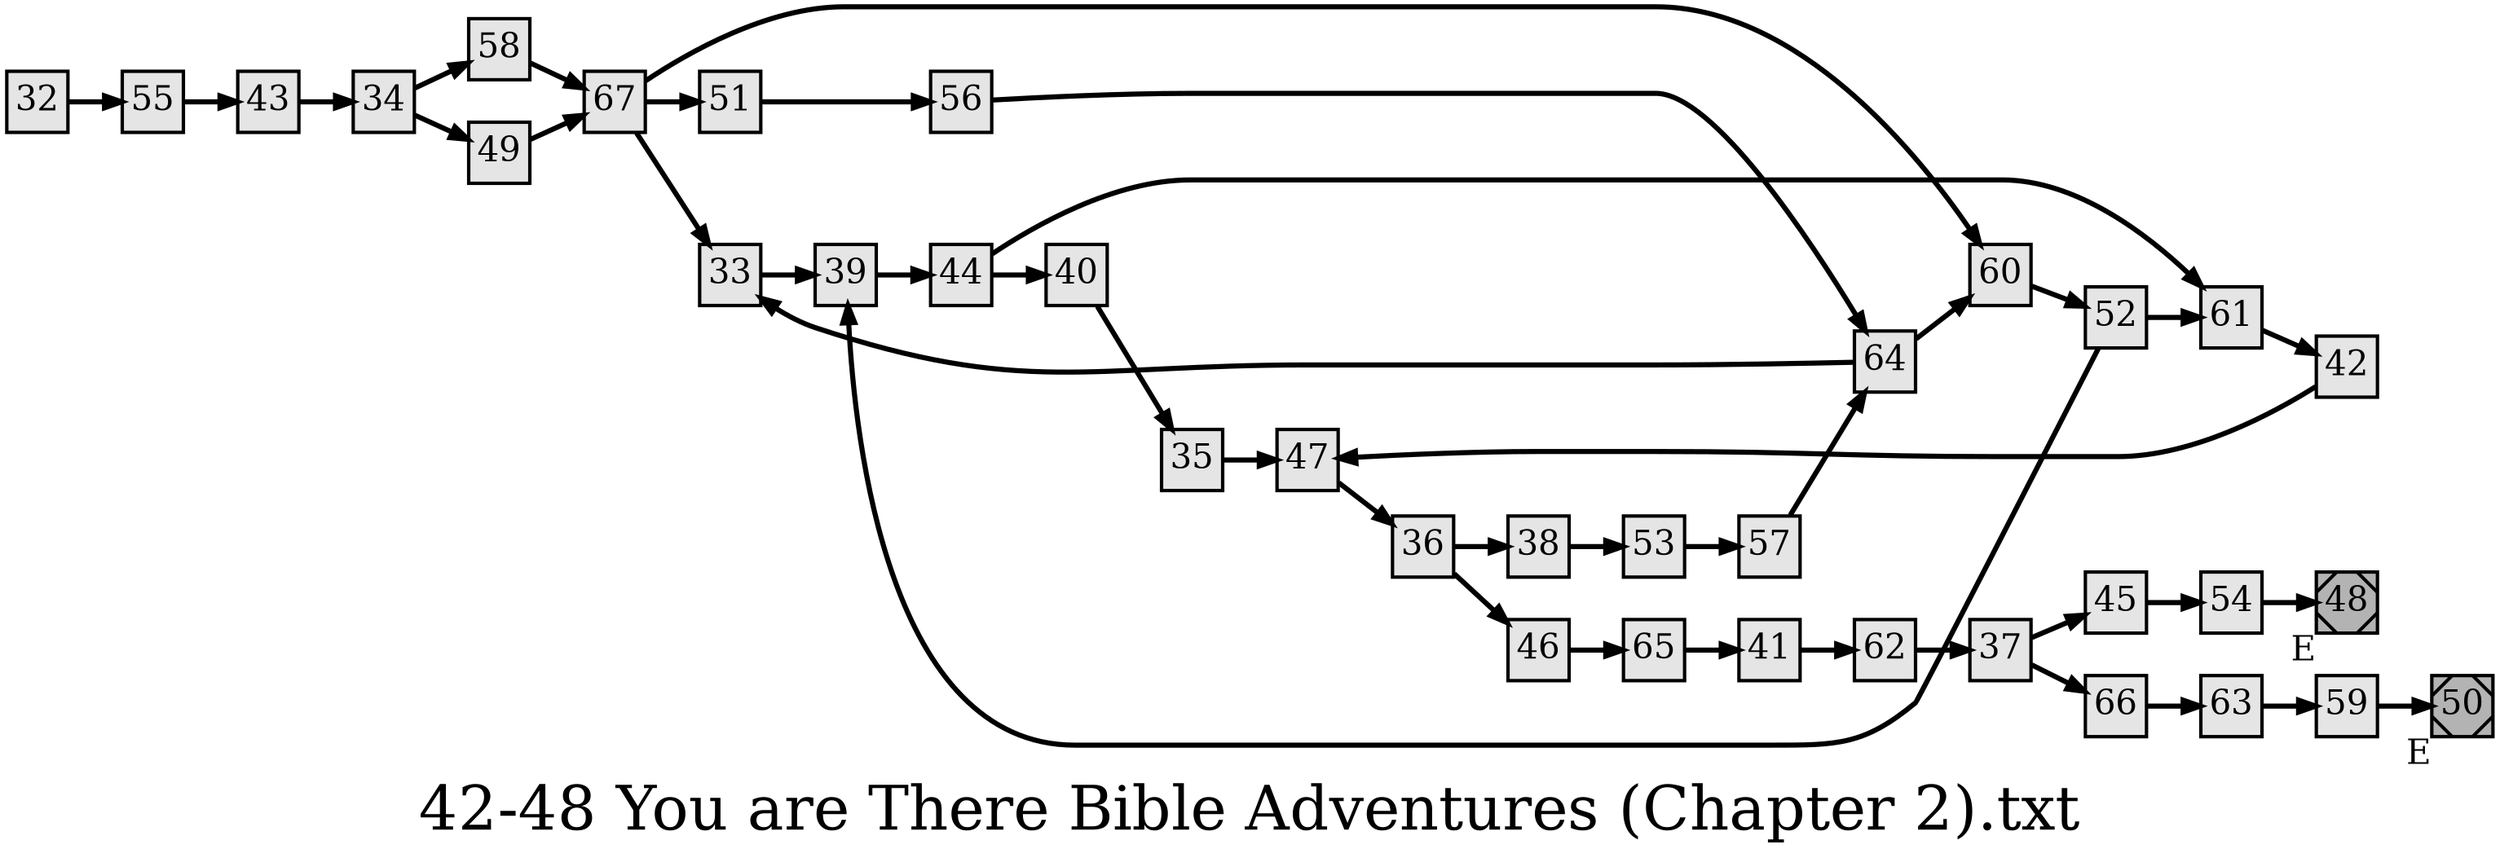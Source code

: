 digraph g{
  graph [ label="42-48 You are There Bible Adventures (Chapter 2).txt" rankdir=LR, ordering=out, fontsize=36, nodesep="0.35", ranksep="0.45"];
  node  [shape=rect, penwidth=2, fontsize=20, style=filled, fillcolor=grey90, margin="0,0", labelfloat=true, regular=true, fixedsize=true];
  edge  [labelfloat=true, penwidth=3, fontsize=12];
  
  
  
  
  
  
  
  32 -> 55;
  33 -> 39;
  34 -> 58;
  34 -> 49;
  35 -> 47;
  36 -> 38;
  36 -> 46;
  37 -> 45;
  37 -> 66;
  38 -> 53;
  39 -> 44;
  40 -> 35;
  41 -> 62;
  42 -> 47;
  43 -> 34;
  44 -> 61;
  44 -> 40;
  45 -> 54;
  46 -> 65;
  47 -> 36;
  48	[ xlabel="E", shape=Msquare, fontsize=20, fillcolor=grey70 ];
  49 -> 67;
  50	[ xlabel="E", shape=Msquare, fontsize=20, fillcolor=grey70 ];
  51 -> 56;
  52 -> 39;
  52 -> 61;
  53 -> 57;
  54 -> 48;
  55 -> 43;
  56 -> 64;
  57 -> 64;
  58 -> 67;
  59 -> 50;
  60 -> 52;
  61 -> 42;
  62 -> 37;
  63 -> 59;
  64 -> 60;
  64 -> 33;
  65 -> 41;
  66 -> 63;
  67 -> 60;
  67 -> 51;
  67 -> 33;
}

